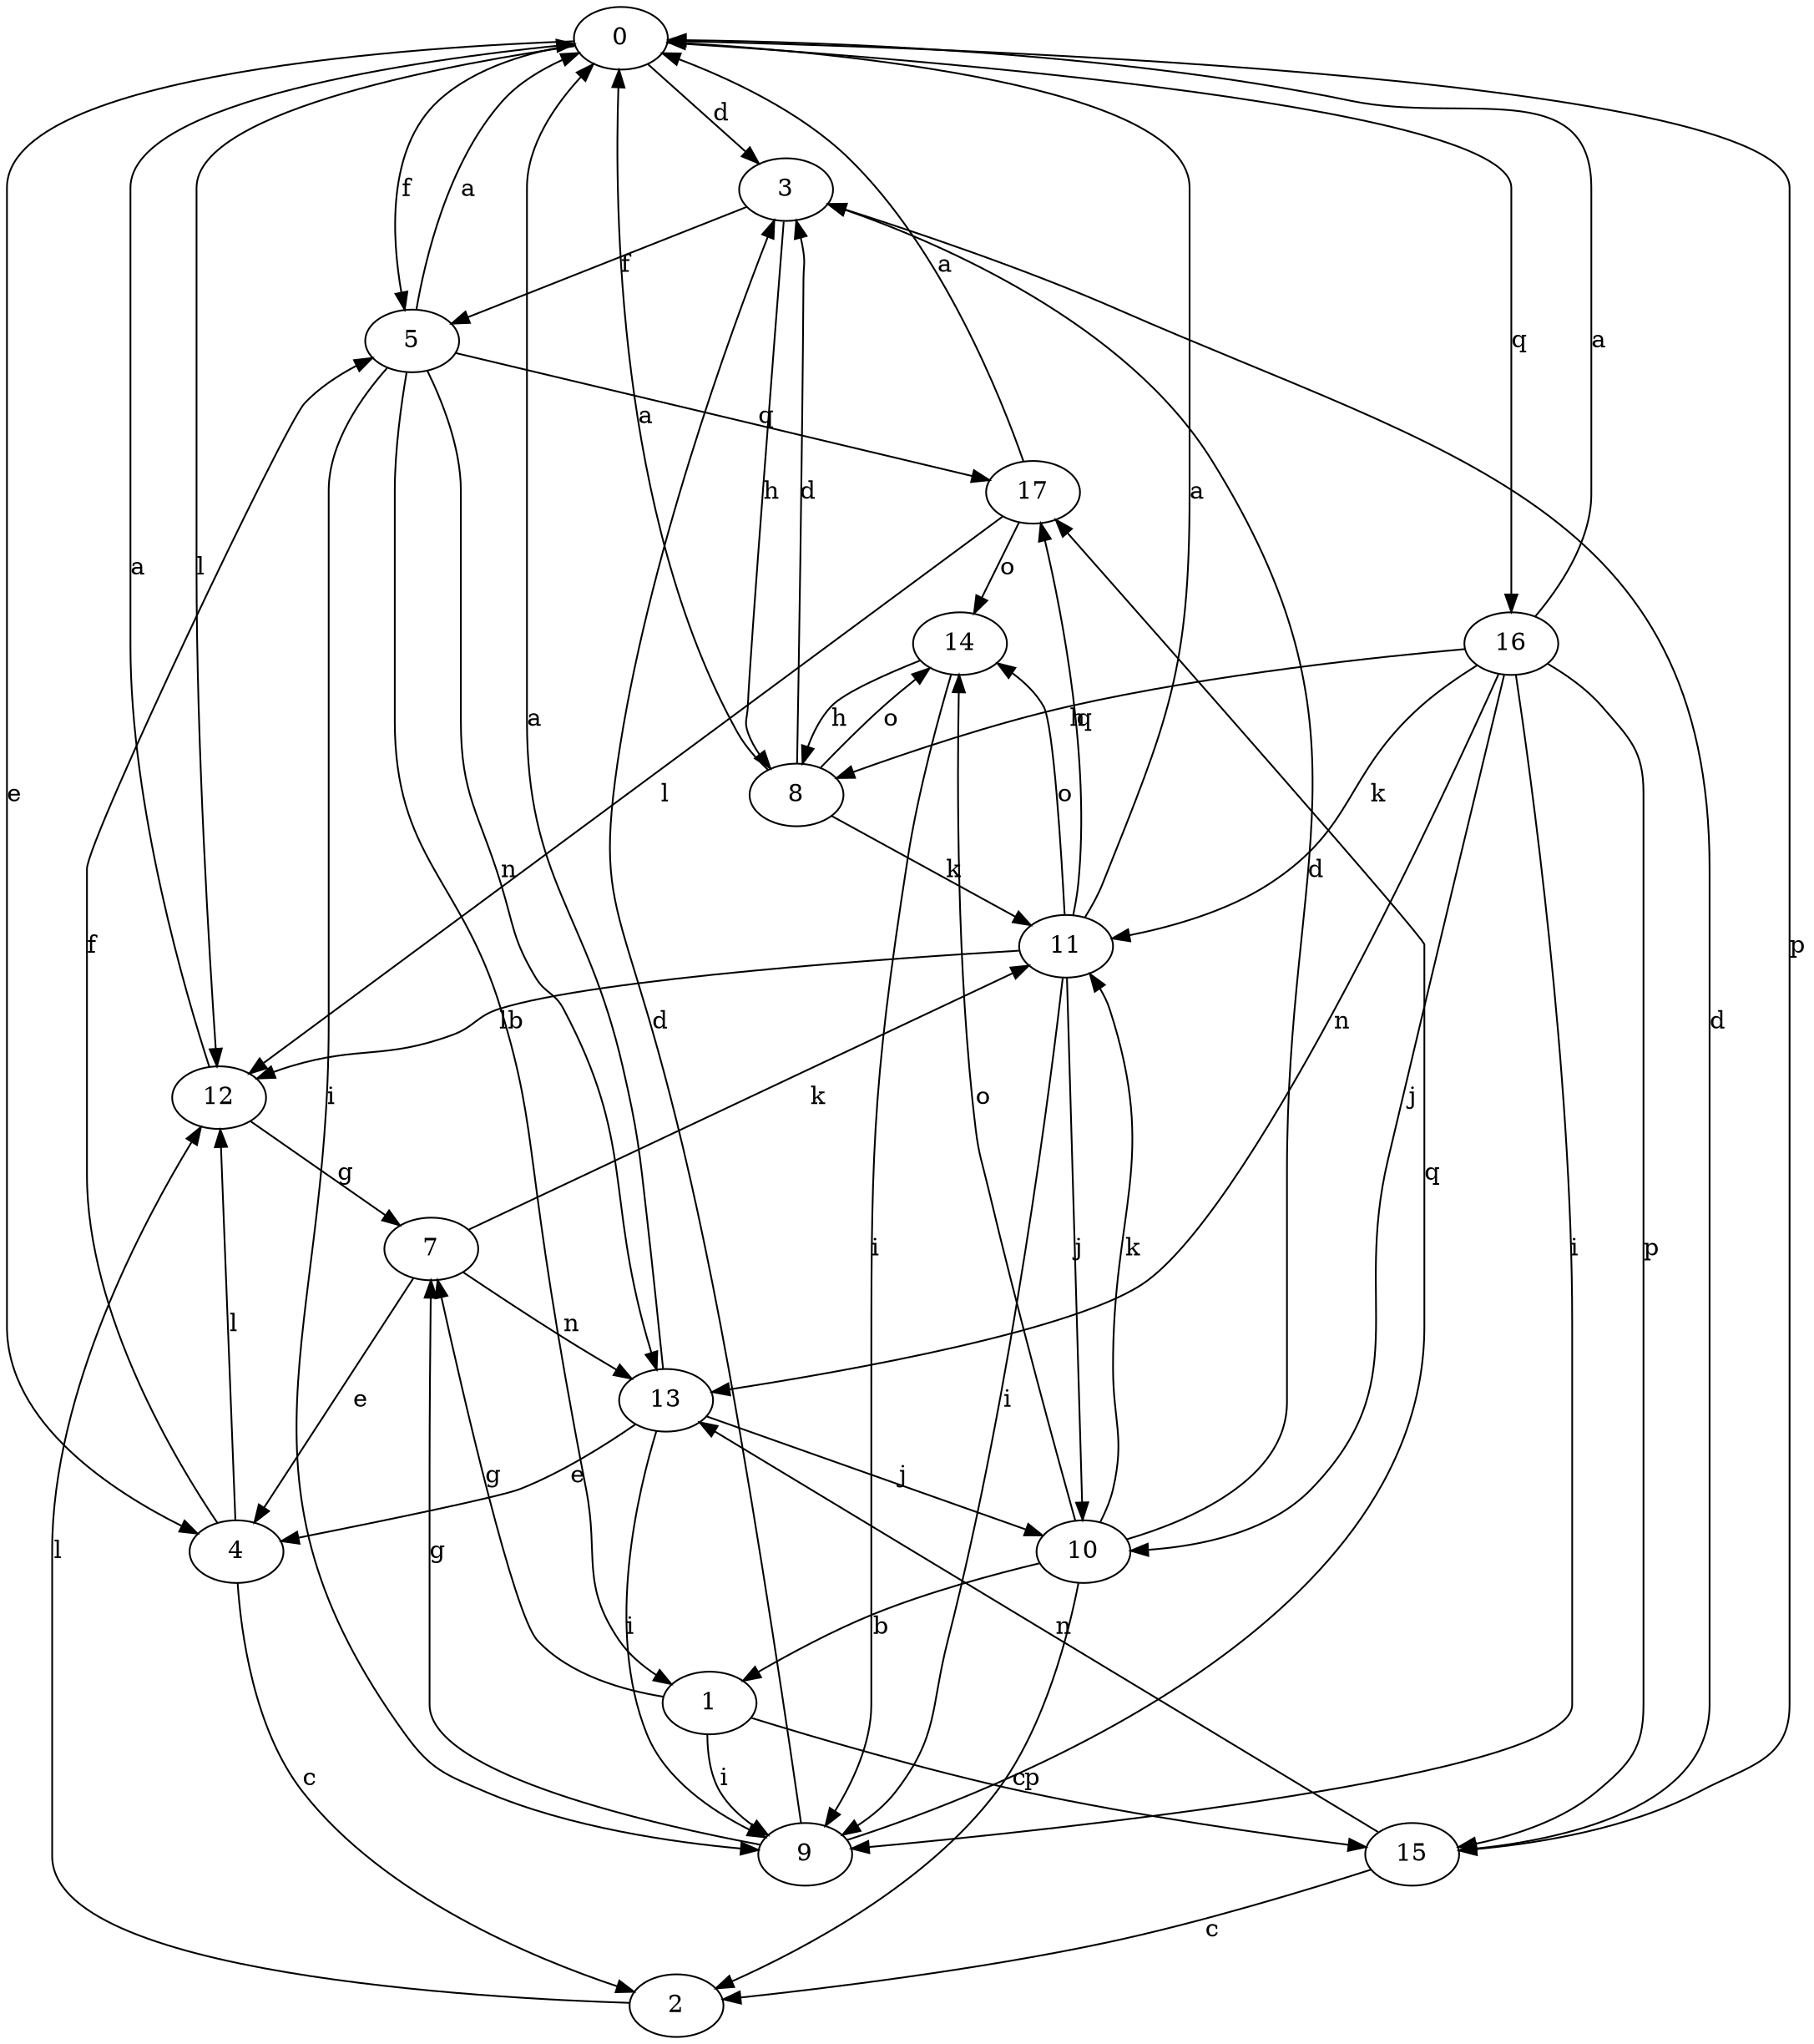 strict digraph  {
0;
1;
2;
3;
4;
5;
7;
8;
9;
10;
11;
12;
13;
14;
15;
16;
17;
0 -> 3  [label=d];
0 -> 4  [label=e];
0 -> 5  [label=f];
0 -> 12  [label=l];
0 -> 15  [label=p];
0 -> 16  [label=q];
1 -> 7  [label=g];
1 -> 9  [label=i];
1 -> 15  [label=p];
2 -> 12  [label=l];
3 -> 5  [label=f];
3 -> 8  [label=h];
4 -> 2  [label=c];
4 -> 5  [label=f];
4 -> 12  [label=l];
5 -> 0  [label=a];
5 -> 1  [label=b];
5 -> 9  [label=i];
5 -> 13  [label=n];
5 -> 17  [label=q];
7 -> 4  [label=e];
7 -> 11  [label=k];
7 -> 13  [label=n];
8 -> 0  [label=a];
8 -> 3  [label=d];
8 -> 11  [label=k];
8 -> 14  [label=o];
9 -> 3  [label=d];
9 -> 7  [label=g];
9 -> 17  [label=q];
10 -> 1  [label=b];
10 -> 2  [label=c];
10 -> 3  [label=d];
10 -> 11  [label=k];
10 -> 14  [label=o];
11 -> 0  [label=a];
11 -> 9  [label=i];
11 -> 10  [label=j];
11 -> 12  [label=l];
11 -> 14  [label=o];
11 -> 17  [label=q];
12 -> 0  [label=a];
12 -> 7  [label=g];
13 -> 0  [label=a];
13 -> 4  [label=e];
13 -> 9  [label=i];
13 -> 10  [label=j];
14 -> 8  [label=h];
14 -> 9  [label=i];
15 -> 2  [label=c];
15 -> 3  [label=d];
15 -> 13  [label=n];
16 -> 0  [label=a];
16 -> 8  [label=h];
16 -> 9  [label=i];
16 -> 10  [label=j];
16 -> 11  [label=k];
16 -> 13  [label=n];
16 -> 15  [label=p];
17 -> 0  [label=a];
17 -> 12  [label=l];
17 -> 14  [label=o];
}
